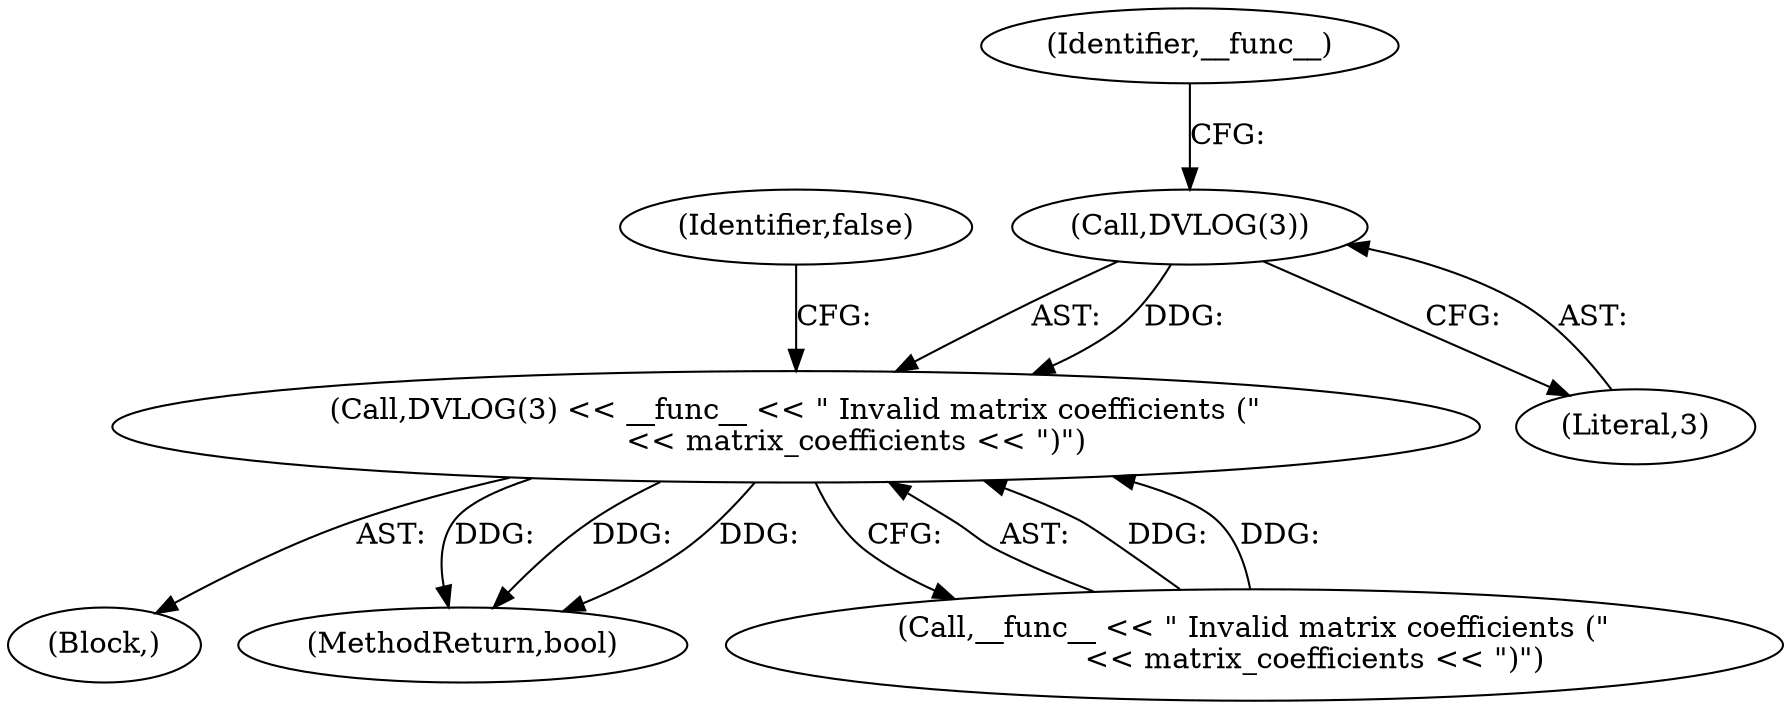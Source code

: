 digraph "1_Chrome_2fb4f2c9c461551d43fdfa28ef4c960da81a47dd_6@del" {
"1000421" [label="(Call,DVLOG(3))"];
"1000420" [label="(Call,DVLOG(3) << __func__ << \" Invalid matrix coefficients (\"\n             << matrix_coefficients << \")\")"];
"1000419" [label="(Block,)"];
"1000424" [label="(Identifier,__func__)"];
"1000431" [label="(Identifier,false)"];
"1000420" [label="(Call,DVLOG(3) << __func__ << \" Invalid matrix coefficients (\"\n             << matrix_coefficients << \")\")"];
"1000422" [label="(Literal,3)"];
"1000500" [label="(MethodReturn,bool)"];
"1000421" [label="(Call,DVLOG(3))"];
"1000423" [label="(Call,__func__ << \" Invalid matrix coefficients (\"\n             << matrix_coefficients << \")\")"];
"1000421" -> "1000420"  [label="AST: "];
"1000421" -> "1000422"  [label="CFG: "];
"1000422" -> "1000421"  [label="AST: "];
"1000424" -> "1000421"  [label="CFG: "];
"1000421" -> "1000420"  [label="DDG: "];
"1000420" -> "1000419"  [label="AST: "];
"1000420" -> "1000423"  [label="CFG: "];
"1000423" -> "1000420"  [label="AST: "];
"1000431" -> "1000420"  [label="CFG: "];
"1000420" -> "1000500"  [label="DDG: "];
"1000420" -> "1000500"  [label="DDG: "];
"1000420" -> "1000500"  [label="DDG: "];
"1000423" -> "1000420"  [label="DDG: "];
"1000423" -> "1000420"  [label="DDG: "];
}

